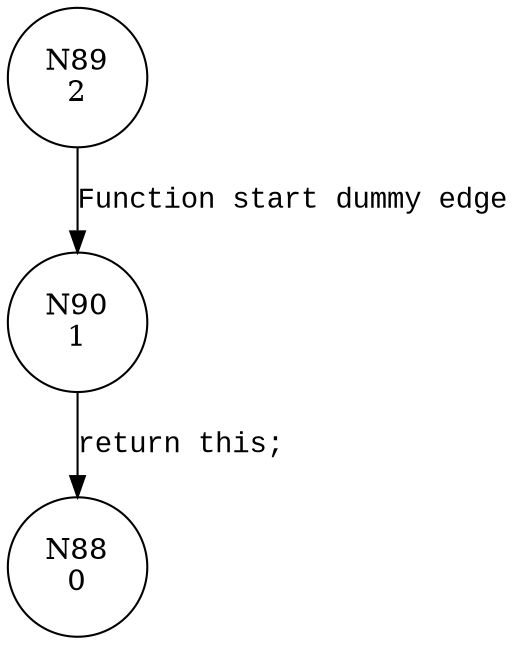 digraph MaxSum_MaxSum {
89 [shape="circle" label="N89\n2"]
90 [shape="circle" label="N90\n1"]
88 [shape="circle" label="N88\n0"]
89 -> 90 [label="Function start dummy edge" fontname="Courier New"]
90 -> 88 [label="return this;" fontname="Courier New"]
}